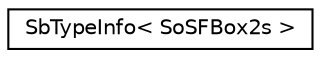 digraph "Graphical Class Hierarchy"
{
 // LATEX_PDF_SIZE
  edge [fontname="Helvetica",fontsize="10",labelfontname="Helvetica",labelfontsize="10"];
  node [fontname="Helvetica",fontsize="10",shape=record];
  rankdir="LR";
  Node0 [label="SbTypeInfo\< SoSFBox2s \>",height=0.2,width=0.4,color="black", fillcolor="white", style="filled",URL="$structSbTypeInfo_3_01SoSFBox2s_01_4.html",tooltip=" "];
}

